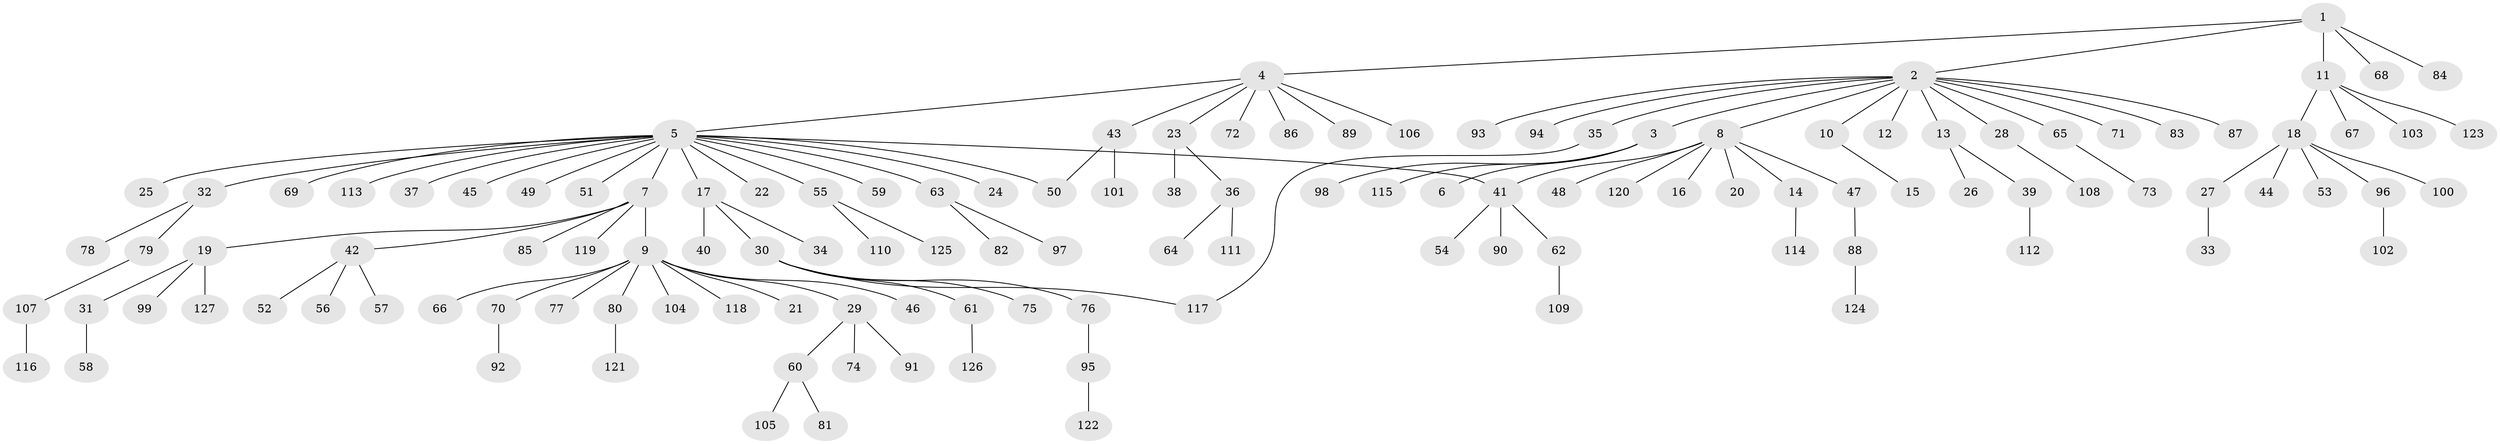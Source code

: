 // Generated by graph-tools (version 1.1) at 2025/35/03/09/25 02:35:23]
// undirected, 127 vertices, 129 edges
graph export_dot {
graph [start="1"]
  node [color=gray90,style=filled];
  1;
  2;
  3;
  4;
  5;
  6;
  7;
  8;
  9;
  10;
  11;
  12;
  13;
  14;
  15;
  16;
  17;
  18;
  19;
  20;
  21;
  22;
  23;
  24;
  25;
  26;
  27;
  28;
  29;
  30;
  31;
  32;
  33;
  34;
  35;
  36;
  37;
  38;
  39;
  40;
  41;
  42;
  43;
  44;
  45;
  46;
  47;
  48;
  49;
  50;
  51;
  52;
  53;
  54;
  55;
  56;
  57;
  58;
  59;
  60;
  61;
  62;
  63;
  64;
  65;
  66;
  67;
  68;
  69;
  70;
  71;
  72;
  73;
  74;
  75;
  76;
  77;
  78;
  79;
  80;
  81;
  82;
  83;
  84;
  85;
  86;
  87;
  88;
  89;
  90;
  91;
  92;
  93;
  94;
  95;
  96;
  97;
  98;
  99;
  100;
  101;
  102;
  103;
  104;
  105;
  106;
  107;
  108;
  109;
  110;
  111;
  112;
  113;
  114;
  115;
  116;
  117;
  118;
  119;
  120;
  121;
  122;
  123;
  124;
  125;
  126;
  127;
  1 -- 2;
  1 -- 4;
  1 -- 11;
  1 -- 68;
  1 -- 84;
  2 -- 3;
  2 -- 8;
  2 -- 10;
  2 -- 12;
  2 -- 13;
  2 -- 28;
  2 -- 35;
  2 -- 65;
  2 -- 71;
  2 -- 83;
  2 -- 87;
  2 -- 93;
  2 -- 94;
  3 -- 6;
  3 -- 98;
  3 -- 115;
  4 -- 5;
  4 -- 23;
  4 -- 43;
  4 -- 72;
  4 -- 86;
  4 -- 89;
  4 -- 106;
  5 -- 7;
  5 -- 17;
  5 -- 22;
  5 -- 24;
  5 -- 25;
  5 -- 32;
  5 -- 37;
  5 -- 41;
  5 -- 45;
  5 -- 49;
  5 -- 50;
  5 -- 51;
  5 -- 55;
  5 -- 59;
  5 -- 63;
  5 -- 69;
  5 -- 113;
  7 -- 9;
  7 -- 19;
  7 -- 42;
  7 -- 85;
  7 -- 119;
  8 -- 14;
  8 -- 16;
  8 -- 20;
  8 -- 41;
  8 -- 47;
  8 -- 48;
  8 -- 120;
  9 -- 21;
  9 -- 29;
  9 -- 46;
  9 -- 66;
  9 -- 70;
  9 -- 77;
  9 -- 80;
  9 -- 104;
  9 -- 118;
  10 -- 15;
  11 -- 18;
  11 -- 67;
  11 -- 103;
  11 -- 123;
  13 -- 26;
  13 -- 39;
  14 -- 114;
  17 -- 30;
  17 -- 34;
  17 -- 40;
  18 -- 27;
  18 -- 44;
  18 -- 53;
  18 -- 96;
  18 -- 100;
  19 -- 31;
  19 -- 99;
  19 -- 127;
  23 -- 36;
  23 -- 38;
  27 -- 33;
  28 -- 108;
  29 -- 60;
  29 -- 74;
  29 -- 91;
  30 -- 61;
  30 -- 75;
  30 -- 76;
  30 -- 117;
  31 -- 58;
  32 -- 78;
  32 -- 79;
  35 -- 117;
  36 -- 64;
  36 -- 111;
  39 -- 112;
  41 -- 54;
  41 -- 62;
  41 -- 90;
  42 -- 52;
  42 -- 56;
  42 -- 57;
  43 -- 50;
  43 -- 101;
  47 -- 88;
  55 -- 110;
  55 -- 125;
  60 -- 81;
  60 -- 105;
  61 -- 126;
  62 -- 109;
  63 -- 82;
  63 -- 97;
  65 -- 73;
  70 -- 92;
  76 -- 95;
  79 -- 107;
  80 -- 121;
  88 -- 124;
  95 -- 122;
  96 -- 102;
  107 -- 116;
}
